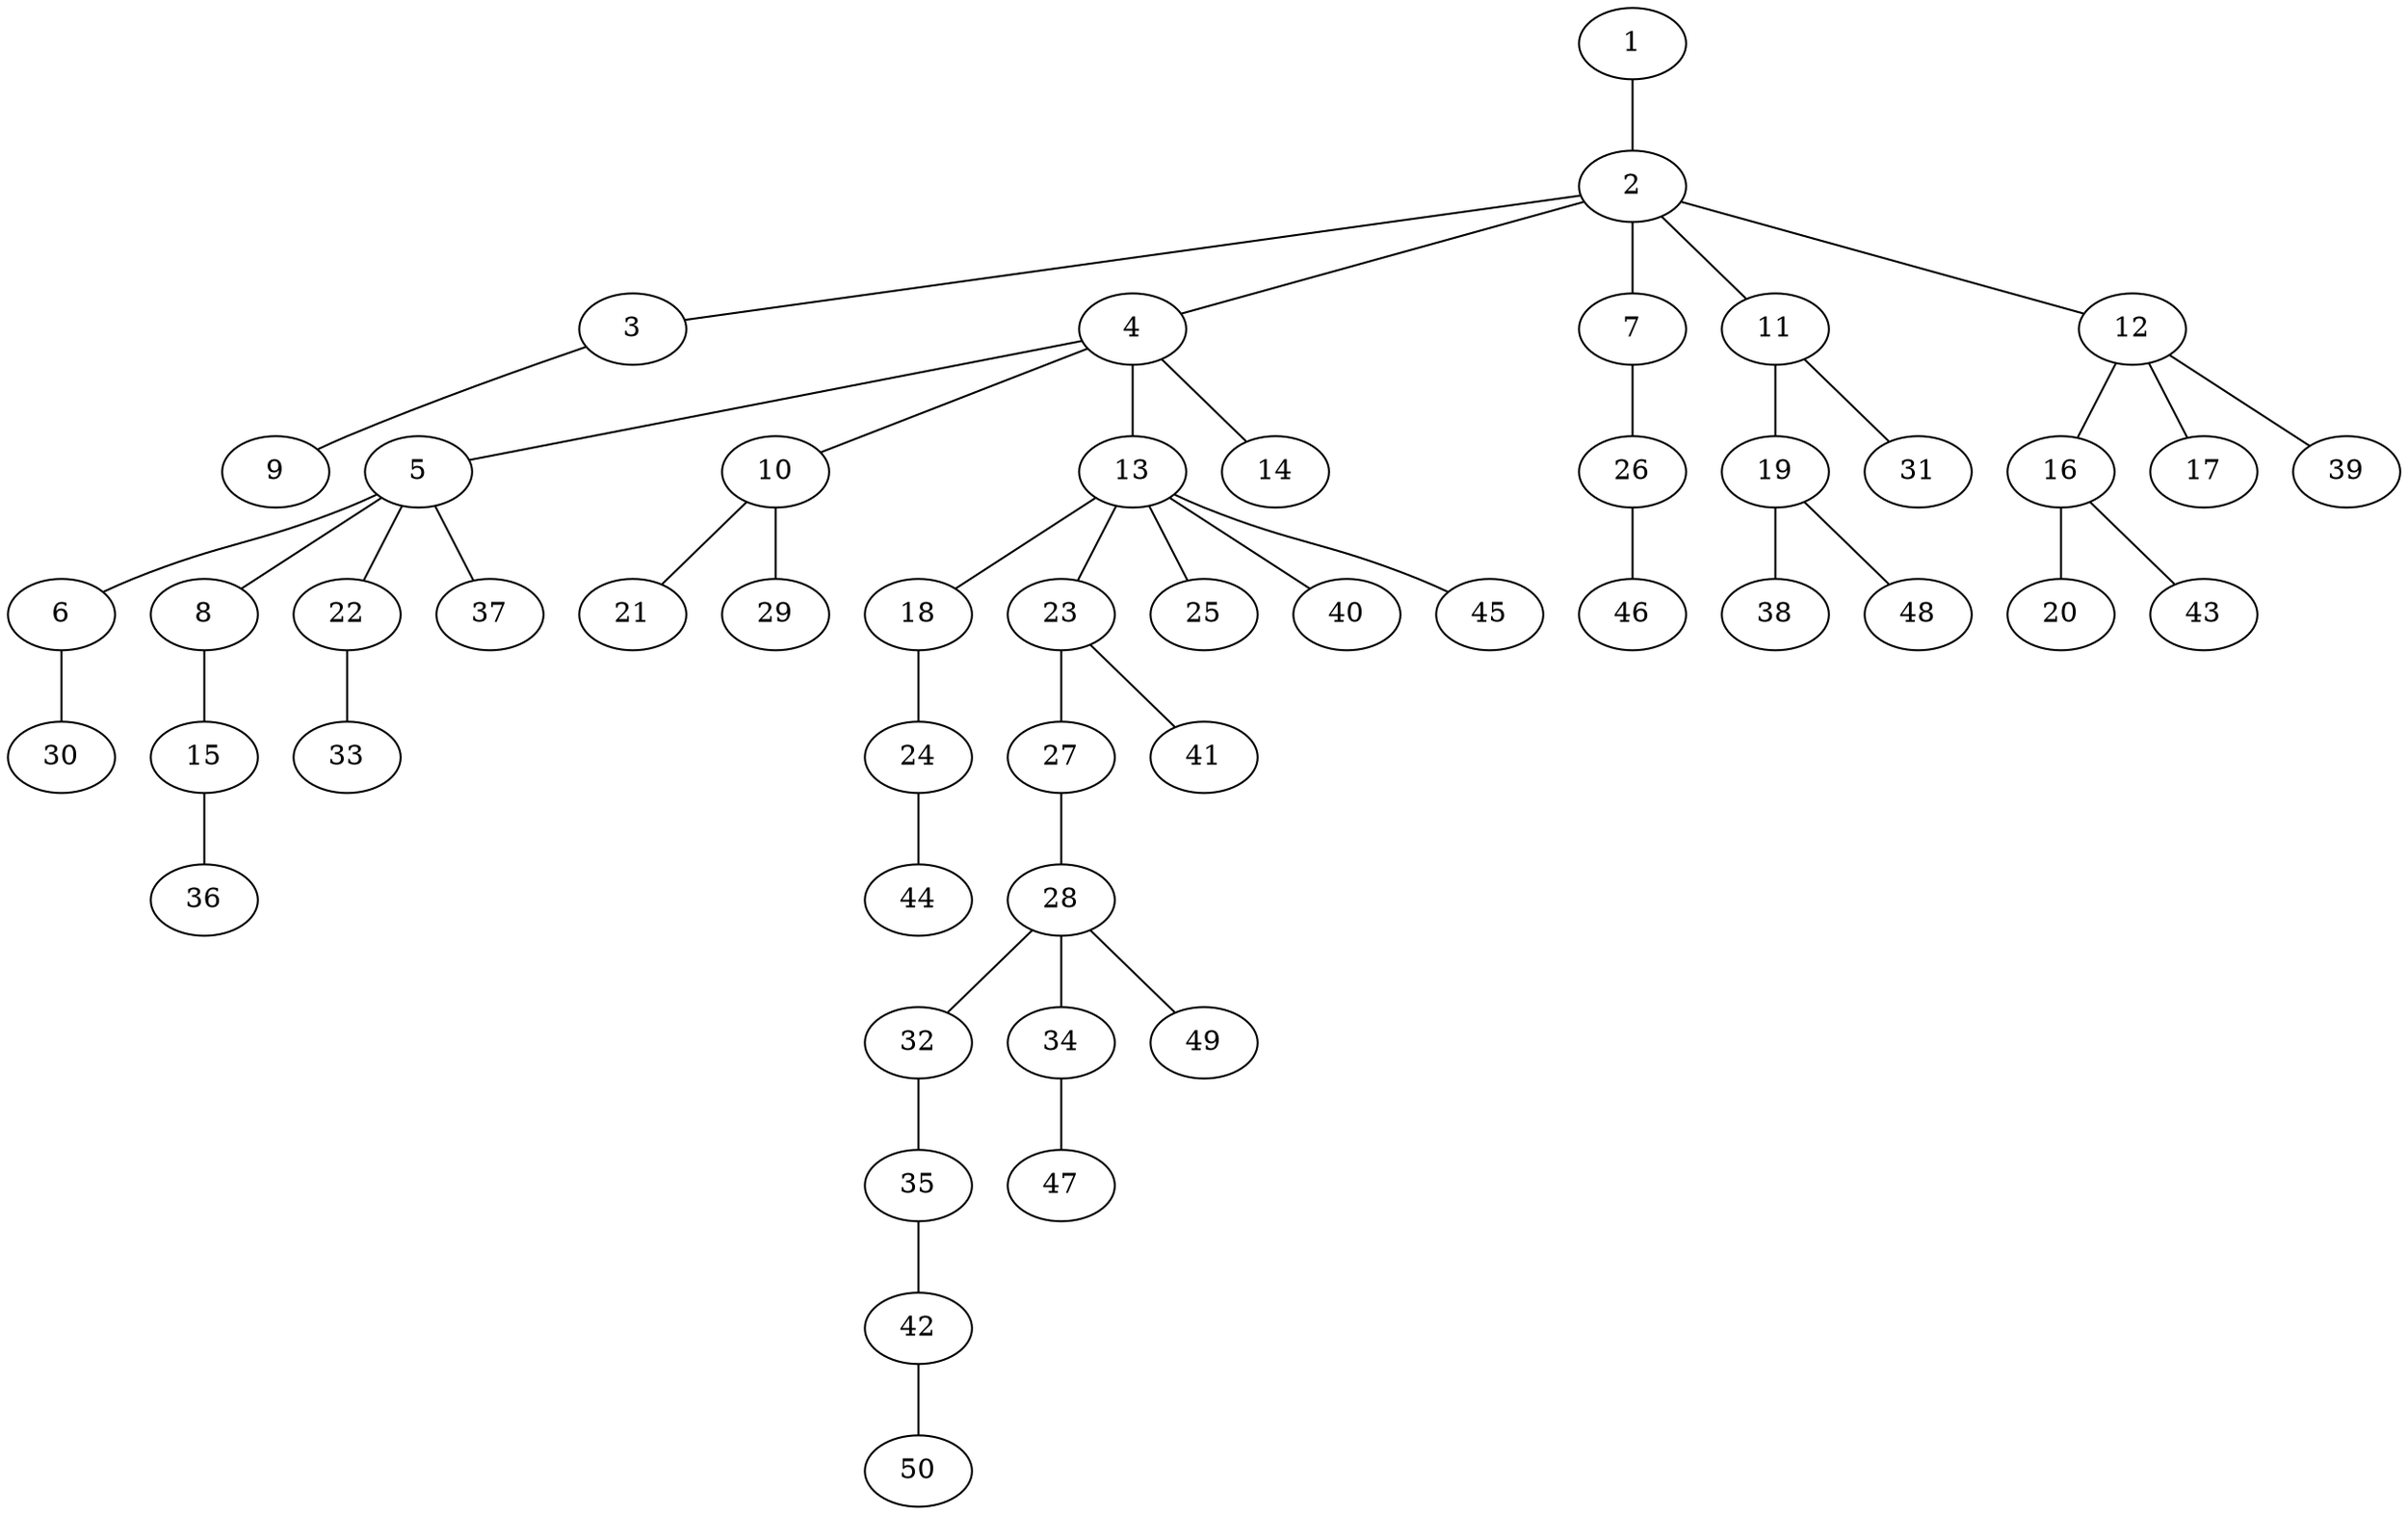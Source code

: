 graph graphname {1--2
2--3
2--4
2--7
2--11
2--12
3--9
4--5
4--10
4--13
4--14
5--6
5--8
5--22
5--37
6--30
7--26
8--15
10--21
10--29
11--19
11--31
12--16
12--17
12--39
13--18
13--23
13--25
13--40
13--45
15--36
16--20
16--43
18--24
19--38
19--48
22--33
23--27
23--41
24--44
26--46
27--28
28--32
28--34
28--49
32--35
34--47
35--42
42--50
}